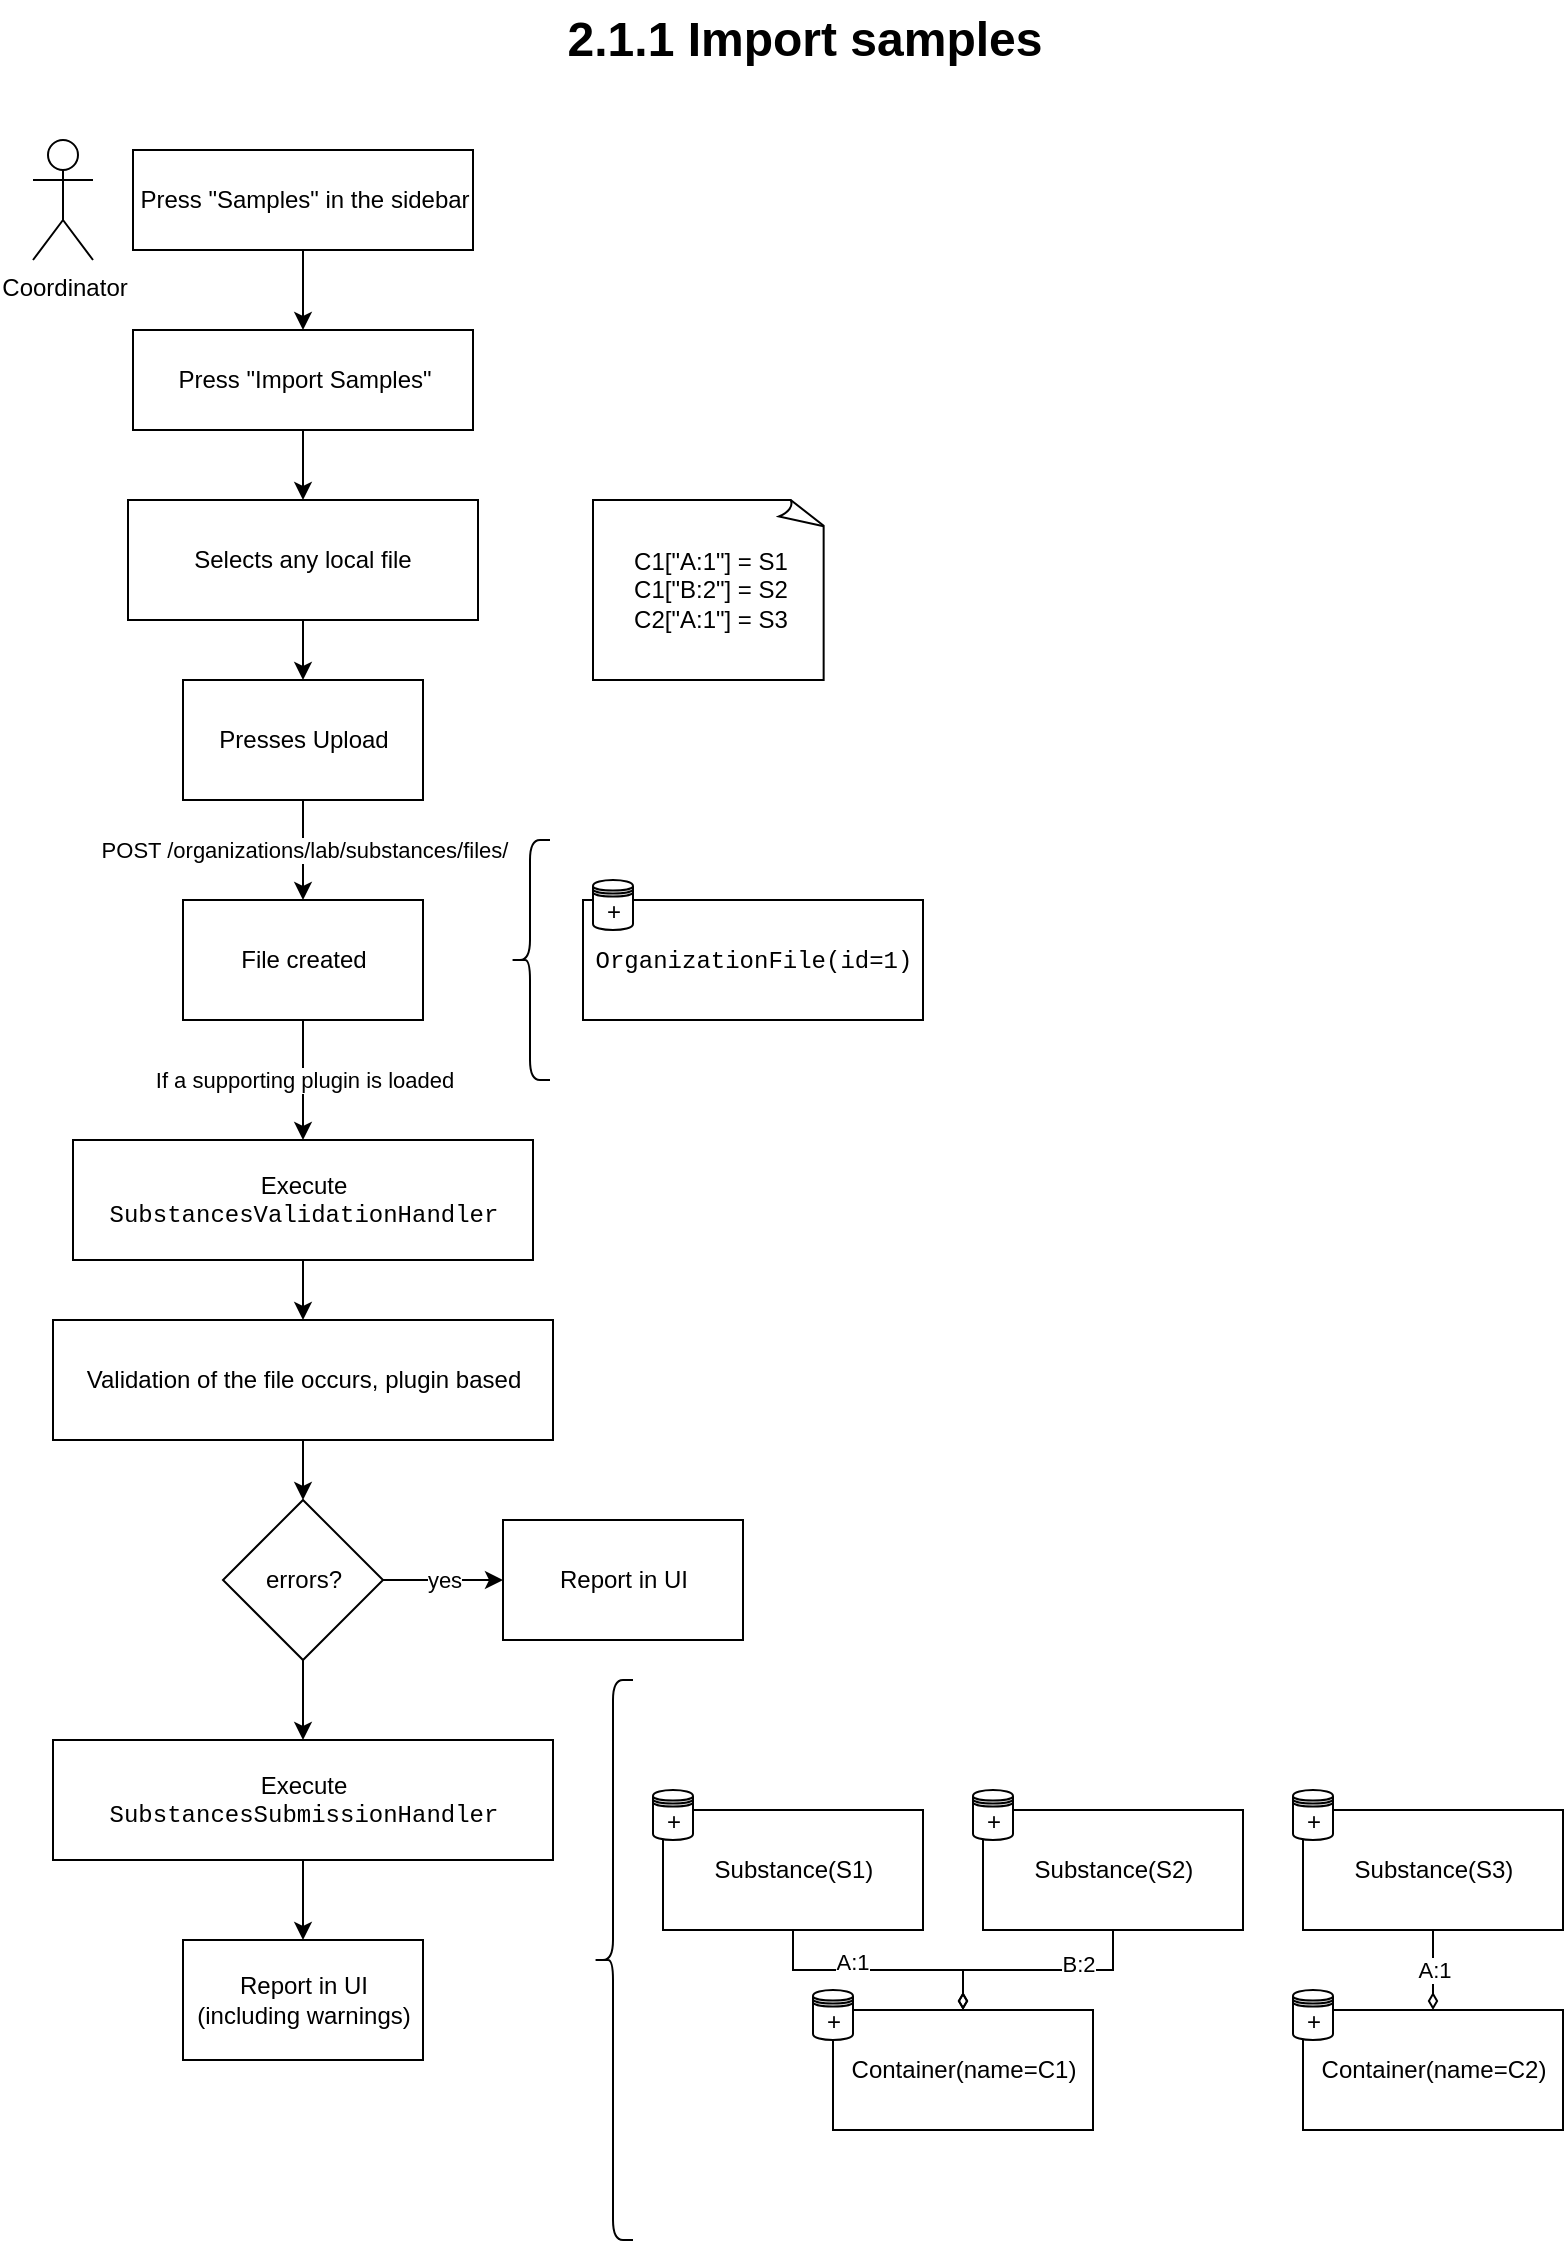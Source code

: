 <mxfile version="13.6.2" type="device"><diagram id="S7sT1LPUtyxptFr_O7EQ" name="Page-1"><mxGraphModel dx="1355" dy="945" grid="1" gridSize="10" guides="1" tooltips="1" connect="1" arrows="1" fold="1" page="1" pageScale="1" pageWidth="850" pageHeight="1100" math="0" shadow="0"><root><mxCell id="0"/><mxCell id="1" parent="0"/><mxCell id="9gWILh9QSJbY7WfVbAEC-1" value="Coordinator" style="shape=umlActor;verticalLabelPosition=bottom;verticalAlign=top;html=1;" vertex="1" parent="1"><mxGeometry x="33.5" y="80" width="30" height="60" as="geometry"/></mxCell><mxCell id="9gWILh9QSJbY7WfVbAEC-2" value="" style="edgeStyle=orthogonalEdgeStyle;rounded=0;orthogonalLoop=1;jettySize=auto;html=1;" edge="1" parent="1" source="9gWILh9QSJbY7WfVbAEC-3" target="9gWILh9QSJbY7WfVbAEC-5"><mxGeometry relative="1" as="geometry"/></mxCell><mxCell id="9gWILh9QSJbY7WfVbAEC-3" value="Press &quot;Import Samples&quot;" style="html=1;" vertex="1" parent="1"><mxGeometry x="83.5" y="175" width="170" height="50" as="geometry"/></mxCell><mxCell id="9gWILh9QSJbY7WfVbAEC-4" value="" style="edgeStyle=orthogonalEdgeStyle;rounded=0;orthogonalLoop=1;jettySize=auto;html=1;" edge="1" parent="1" source="9gWILh9QSJbY7WfVbAEC-5" target="9gWILh9QSJbY7WfVbAEC-7"><mxGeometry relative="1" as="geometry"/></mxCell><mxCell id="9gWILh9QSJbY7WfVbAEC-5" value="Selects any local file" style="whiteSpace=wrap;html=1;" vertex="1" parent="1"><mxGeometry x="81" y="260" width="175" height="60" as="geometry"/></mxCell><mxCell id="9gWILh9QSJbY7WfVbAEC-6" value="POST /organizations/lab/substances/files/" style="edgeStyle=orthogonalEdgeStyle;rounded=0;orthogonalLoop=1;jettySize=auto;html=1;" edge="1" parent="1" source="9gWILh9QSJbY7WfVbAEC-7" target="9gWILh9QSJbY7WfVbAEC-11"><mxGeometry relative="1" as="geometry"/></mxCell><mxCell id="9gWILh9QSJbY7WfVbAEC-7" value="Presses Upload" style="whiteSpace=wrap;html=1;" vertex="1" parent="1"><mxGeometry x="108.5" y="350" width="120" height="60" as="geometry"/></mxCell><mxCell id="9gWILh9QSJbY7WfVbAEC-8" value="" style="edgeStyle=orthogonalEdgeStyle;rounded=0;orthogonalLoop=1;jettySize=auto;html=1;" edge="1" parent="1" source="9gWILh9QSJbY7WfVbAEC-9" target="9gWILh9QSJbY7WfVbAEC-3"><mxGeometry relative="1" as="geometry"/></mxCell><mxCell id="9gWILh9QSJbY7WfVbAEC-9" value="Press &quot;Samples&quot; in the sidebar" style="html=1;" vertex="1" parent="1"><mxGeometry x="83.5" y="85" width="170" height="50" as="geometry"/></mxCell><mxCell id="9gWILh9QSJbY7WfVbAEC-10" value="If a supporting plugin is loaded" style="edgeStyle=orthogonalEdgeStyle;rounded=0;orthogonalLoop=1;jettySize=auto;html=1;" edge="1" parent="1" source="9gWILh9QSJbY7WfVbAEC-11" target="9gWILh9QSJbY7WfVbAEC-15"><mxGeometry relative="1" as="geometry"/></mxCell><mxCell id="9gWILh9QSJbY7WfVbAEC-11" value="File created" style="whiteSpace=wrap;html=1;" vertex="1" parent="1"><mxGeometry x="108.5" y="460" width="120" height="60" as="geometry"/></mxCell><mxCell id="9gWILh9QSJbY7WfVbAEC-12" value="&lt;font face=&quot;Courier New&quot;&gt;OrganizationFile(id=1)&lt;/font&gt;" style="rounded=0;whiteSpace=wrap;html=1;" vertex="1" parent="1"><mxGeometry x="308.5" y="460" width="170" height="60" as="geometry"/></mxCell><mxCell id="9gWILh9QSJbY7WfVbAEC-13" value="" style="shape=curlyBracket;whiteSpace=wrap;html=1;rounded=1;" vertex="1" parent="1"><mxGeometry x="272" y="430" width="20" height="120" as="geometry"/></mxCell><mxCell id="9gWILh9QSJbY7WfVbAEC-14" value="" style="edgeStyle=orthogonalEdgeStyle;rounded=0;orthogonalLoop=1;jettySize=auto;html=1;" edge="1" parent="1" source="9gWILh9QSJbY7WfVbAEC-15" target="9gWILh9QSJbY7WfVbAEC-17"><mxGeometry relative="1" as="geometry"/></mxCell><mxCell id="9gWILh9QSJbY7WfVbAEC-15" value="Execute &lt;font face=&quot;Courier New&quot;&gt;SubstancesValidationHandler&lt;/font&gt;" style="whiteSpace=wrap;html=1;" vertex="1" parent="1"><mxGeometry x="53.5" y="580" width="230" height="60" as="geometry"/></mxCell><mxCell id="9gWILh9QSJbY7WfVbAEC-16" value="" style="edgeStyle=orthogonalEdgeStyle;rounded=0;orthogonalLoop=1;jettySize=auto;html=1;" edge="1" parent="1" source="9gWILh9QSJbY7WfVbAEC-17" target="9gWILh9QSJbY7WfVbAEC-20"><mxGeometry relative="1" as="geometry"/></mxCell><mxCell id="9gWILh9QSJbY7WfVbAEC-17" value="Validation of the file occurs, plugin based" style="whiteSpace=wrap;html=1;" vertex="1" parent="1"><mxGeometry x="43.5" y="670" width="250" height="60" as="geometry"/></mxCell><mxCell id="9gWILh9QSJbY7WfVbAEC-18" value="yes" style="edgeStyle=orthogonalEdgeStyle;rounded=0;orthogonalLoop=1;jettySize=auto;html=1;" edge="1" parent="1" source="9gWILh9QSJbY7WfVbAEC-20" target="9gWILh9QSJbY7WfVbAEC-21"><mxGeometry relative="1" as="geometry"/></mxCell><mxCell id="9gWILh9QSJbY7WfVbAEC-19" value="" style="edgeStyle=orthogonalEdgeStyle;rounded=0;orthogonalLoop=1;jettySize=auto;html=1;" edge="1" parent="1" source="9gWILh9QSJbY7WfVbAEC-20" target="9gWILh9QSJbY7WfVbAEC-23"><mxGeometry relative="1" as="geometry"/></mxCell><mxCell id="9gWILh9QSJbY7WfVbAEC-20" value="errors?" style="rhombus;whiteSpace=wrap;html=1;" vertex="1" parent="1"><mxGeometry x="128.5" y="760" width="80" height="80" as="geometry"/></mxCell><mxCell id="9gWILh9QSJbY7WfVbAEC-21" value="Report in UI" style="whiteSpace=wrap;html=1;" vertex="1" parent="1"><mxGeometry x="268.5" y="770" width="120" height="60" as="geometry"/></mxCell><mxCell id="9gWILh9QSJbY7WfVbAEC-22" value="" style="edgeStyle=orthogonalEdgeStyle;rounded=0;orthogonalLoop=1;jettySize=auto;html=1;" edge="1" parent="1" source="9gWILh9QSJbY7WfVbAEC-23" target="9gWILh9QSJbY7WfVbAEC-24"><mxGeometry relative="1" as="geometry"/></mxCell><mxCell id="9gWILh9QSJbY7WfVbAEC-23" value="Execute&lt;br&gt;&lt;font face=&quot;Courier New&quot;&gt;SubstancesSubmissionHandler&lt;/font&gt;" style="whiteSpace=wrap;html=1;" vertex="1" parent="1"><mxGeometry x="43.5" y="880" width="250" height="60" as="geometry"/></mxCell><mxCell id="9gWILh9QSJbY7WfVbAEC-24" value="Report in UI (including warnings)" style="whiteSpace=wrap;html=1;" vertex="1" parent="1"><mxGeometry x="108.5" y="980" width="120" height="60" as="geometry"/></mxCell><mxCell id="9gWILh9QSJbY7WfVbAEC-25" value="" style="shape=curlyBracket;whiteSpace=wrap;html=1;rounded=1;" vertex="1" parent="1"><mxGeometry x="313.5" y="850" width="20" height="280" as="geometry"/></mxCell><mxCell id="9gWILh9QSJbY7WfVbAEC-26" value="+" style="shape=datastore;whiteSpace=wrap;html=1;fontSize=12;" vertex="1" parent="1"><mxGeometry x="313.5" y="450" width="20" height="25" as="geometry"/></mxCell><mxCell id="9gWILh9QSJbY7WfVbAEC-27" value="C1[&quot;A:1&quot;] = S1&lt;br&gt;C1[&quot;B:2&quot;] = S2&lt;br&gt;C2[&quot;A:1&quot;] = S3" style="whiteSpace=wrap;html=1;shape=mxgraph.basic.document;fontSize=12;" vertex="1" parent="1"><mxGeometry x="313.5" y="260" width="116.5" height="90" as="geometry"/></mxCell><mxCell id="9gWILh9QSJbY7WfVbAEC-28" value="Substance(S1)" style="rounded=0;whiteSpace=wrap;html=1;fontSize=12;" vertex="1" parent="1"><mxGeometry x="348.5" y="915" width="130" height="60" as="geometry"/></mxCell><mxCell id="9gWILh9QSJbY7WfVbAEC-29" value="" style="edgeStyle=orthogonalEdgeStyle;rounded=0;orthogonalLoop=1;jettySize=auto;html=1;startArrow=diamondThin;startFill=0;endArrow=none;endFill=0;fontSize=12;" edge="1" parent="1" source="9gWILh9QSJbY7WfVbAEC-33" target="9gWILh9QSJbY7WfVbAEC-28"><mxGeometry relative="1" as="geometry"/></mxCell><mxCell id="9gWILh9QSJbY7WfVbAEC-30" value="A:1" style="edgeLabel;html=1;align=center;verticalAlign=middle;resizable=0;points=[];" vertex="1" connectable="0" parent="9gWILh9QSJbY7WfVbAEC-29"><mxGeometry x="0.216" y="-4" relative="1" as="geometry"><mxPoint as="offset"/></mxGeometry></mxCell><mxCell id="9gWILh9QSJbY7WfVbAEC-31" style="edgeStyle=orthogonalEdgeStyle;rounded=0;orthogonalLoop=1;jettySize=auto;html=1;startArrow=diamondThin;startFill=0;endArrow=none;endFill=0;" edge="1" parent="1" source="9gWILh9QSJbY7WfVbAEC-33" target="9gWILh9QSJbY7WfVbAEC-34"><mxGeometry relative="1" as="geometry"/></mxCell><mxCell id="9gWILh9QSJbY7WfVbAEC-32" value="B:2" style="edgeLabel;html=1;align=center;verticalAlign=middle;resizable=0;points=[];" vertex="1" connectable="0" parent="9gWILh9QSJbY7WfVbAEC-31"><mxGeometry x="0.339" y="3" relative="1" as="geometry"><mxPoint as="offset"/></mxGeometry></mxCell><mxCell id="9gWILh9QSJbY7WfVbAEC-33" value="Container(name=C1)" style="rounded=0;whiteSpace=wrap;html=1;fontSize=12;" vertex="1" parent="1"><mxGeometry x="433.5" y="1015" width="130" height="60" as="geometry"/></mxCell><mxCell id="9gWILh9QSJbY7WfVbAEC-34" value="Substance(S2)" style="rounded=0;whiteSpace=wrap;html=1;fontSize=12;" vertex="1" parent="1"><mxGeometry x="508.5" y="915" width="130" height="60" as="geometry"/></mxCell><mxCell id="9gWILh9QSJbY7WfVbAEC-35" value="A:1" style="edgeStyle=orthogonalEdgeStyle;rounded=0;orthogonalLoop=1;jettySize=auto;html=1;startArrow=diamondThin;startFill=0;endArrow=none;endFill=0;" edge="1" parent="1" source="9gWILh9QSJbY7WfVbAEC-36" target="9gWILh9QSJbY7WfVbAEC-37"><mxGeometry relative="1" as="geometry"/></mxCell><mxCell id="9gWILh9QSJbY7WfVbAEC-36" value="Container(name=C2)" style="rounded=0;whiteSpace=wrap;html=1;fontSize=12;" vertex="1" parent="1"><mxGeometry x="668.5" y="1015" width="130" height="60" as="geometry"/></mxCell><mxCell id="9gWILh9QSJbY7WfVbAEC-37" value="Substance(S3)" style="rounded=0;whiteSpace=wrap;html=1;fontSize=12;" vertex="1" parent="1"><mxGeometry x="668.5" y="915" width="130" height="60" as="geometry"/></mxCell><mxCell id="9gWILh9QSJbY7WfVbAEC-38" value="+" style="shape=datastore;whiteSpace=wrap;html=1;fontSize=12;" vertex="1" parent="1"><mxGeometry x="663.5" y="905" width="20" height="25" as="geometry"/></mxCell><mxCell id="9gWILh9QSJbY7WfVbAEC-39" value="+" style="shape=datastore;whiteSpace=wrap;html=1;fontSize=12;" vertex="1" parent="1"><mxGeometry x="663.5" y="1005" width="20" height="25" as="geometry"/></mxCell><mxCell id="9gWILh9QSJbY7WfVbAEC-40" value="+" style="shape=datastore;whiteSpace=wrap;html=1;fontSize=12;" vertex="1" parent="1"><mxGeometry x="503.5" y="905" width="20" height="25" as="geometry"/></mxCell><mxCell id="9gWILh9QSJbY7WfVbAEC-41" value="+" style="shape=datastore;whiteSpace=wrap;html=1;fontSize=12;" vertex="1" parent="1"><mxGeometry x="343.5" y="905" width="20" height="25" as="geometry"/></mxCell><mxCell id="9gWILh9QSJbY7WfVbAEC-42" value="+" style="shape=datastore;whiteSpace=wrap;html=1;fontSize=12;" vertex="1" parent="1"><mxGeometry x="423.5" y="1005" width="20" height="25" as="geometry"/></mxCell><mxCell id="9gWILh9QSJbY7WfVbAEC-43" value="2.1.1 Import samples" style="text;strokeColor=none;fillColor=none;html=1;fontSize=24;fontStyle=1;verticalAlign=middle;align=center;" vertex="1" parent="1"><mxGeometry x="38.5" y="10" width="760" height="40" as="geometry"/></mxCell></root></mxGraphModel></diagram></mxfile>